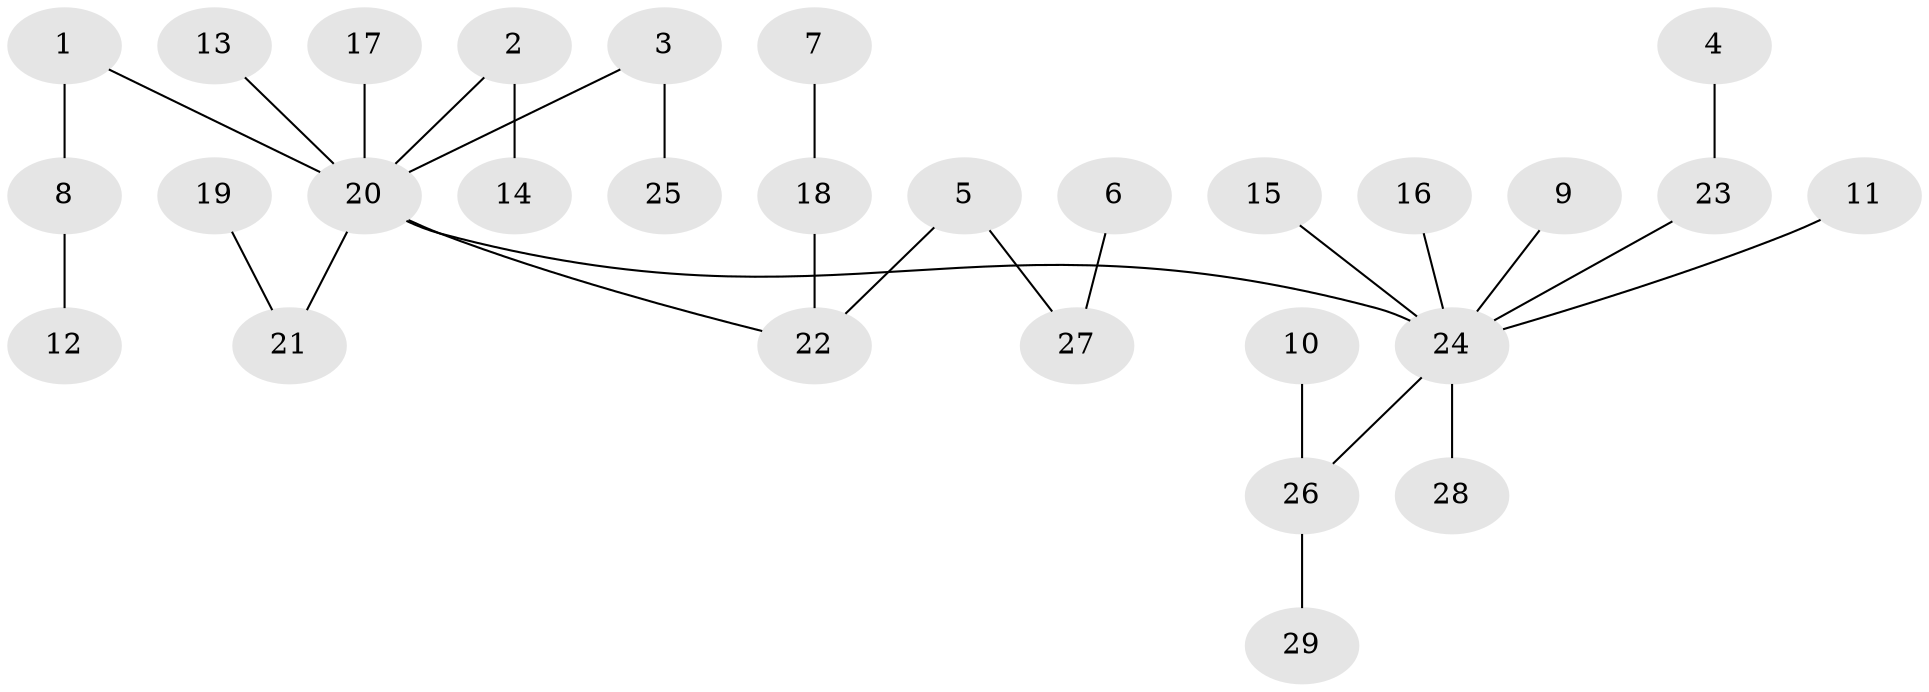 // original degree distribution, {4: 0.06896551724137931, 7: 0.017241379310344827, 8: 0.017241379310344827, 3: 0.13793103448275862, 2: 0.25862068965517243, 1: 0.5}
// Generated by graph-tools (version 1.1) at 2025/26/03/09/25 03:26:29]
// undirected, 29 vertices, 28 edges
graph export_dot {
graph [start="1"]
  node [color=gray90,style=filled];
  1;
  2;
  3;
  4;
  5;
  6;
  7;
  8;
  9;
  10;
  11;
  12;
  13;
  14;
  15;
  16;
  17;
  18;
  19;
  20;
  21;
  22;
  23;
  24;
  25;
  26;
  27;
  28;
  29;
  1 -- 8 [weight=1.0];
  1 -- 20 [weight=1.0];
  2 -- 14 [weight=1.0];
  2 -- 20 [weight=1.0];
  3 -- 20 [weight=1.0];
  3 -- 25 [weight=1.0];
  4 -- 23 [weight=1.0];
  5 -- 22 [weight=1.0];
  5 -- 27 [weight=1.0];
  6 -- 27 [weight=1.0];
  7 -- 18 [weight=1.0];
  8 -- 12 [weight=1.0];
  9 -- 24 [weight=1.0];
  10 -- 26 [weight=1.0];
  11 -- 24 [weight=1.0];
  13 -- 20 [weight=1.0];
  15 -- 24 [weight=1.0];
  16 -- 24 [weight=1.0];
  17 -- 20 [weight=1.0];
  18 -- 22 [weight=1.0];
  19 -- 21 [weight=1.0];
  20 -- 21 [weight=1.0];
  20 -- 22 [weight=1.0];
  20 -- 24 [weight=1.0];
  23 -- 24 [weight=1.0];
  24 -- 26 [weight=1.0];
  24 -- 28 [weight=1.0];
  26 -- 29 [weight=1.0];
}
